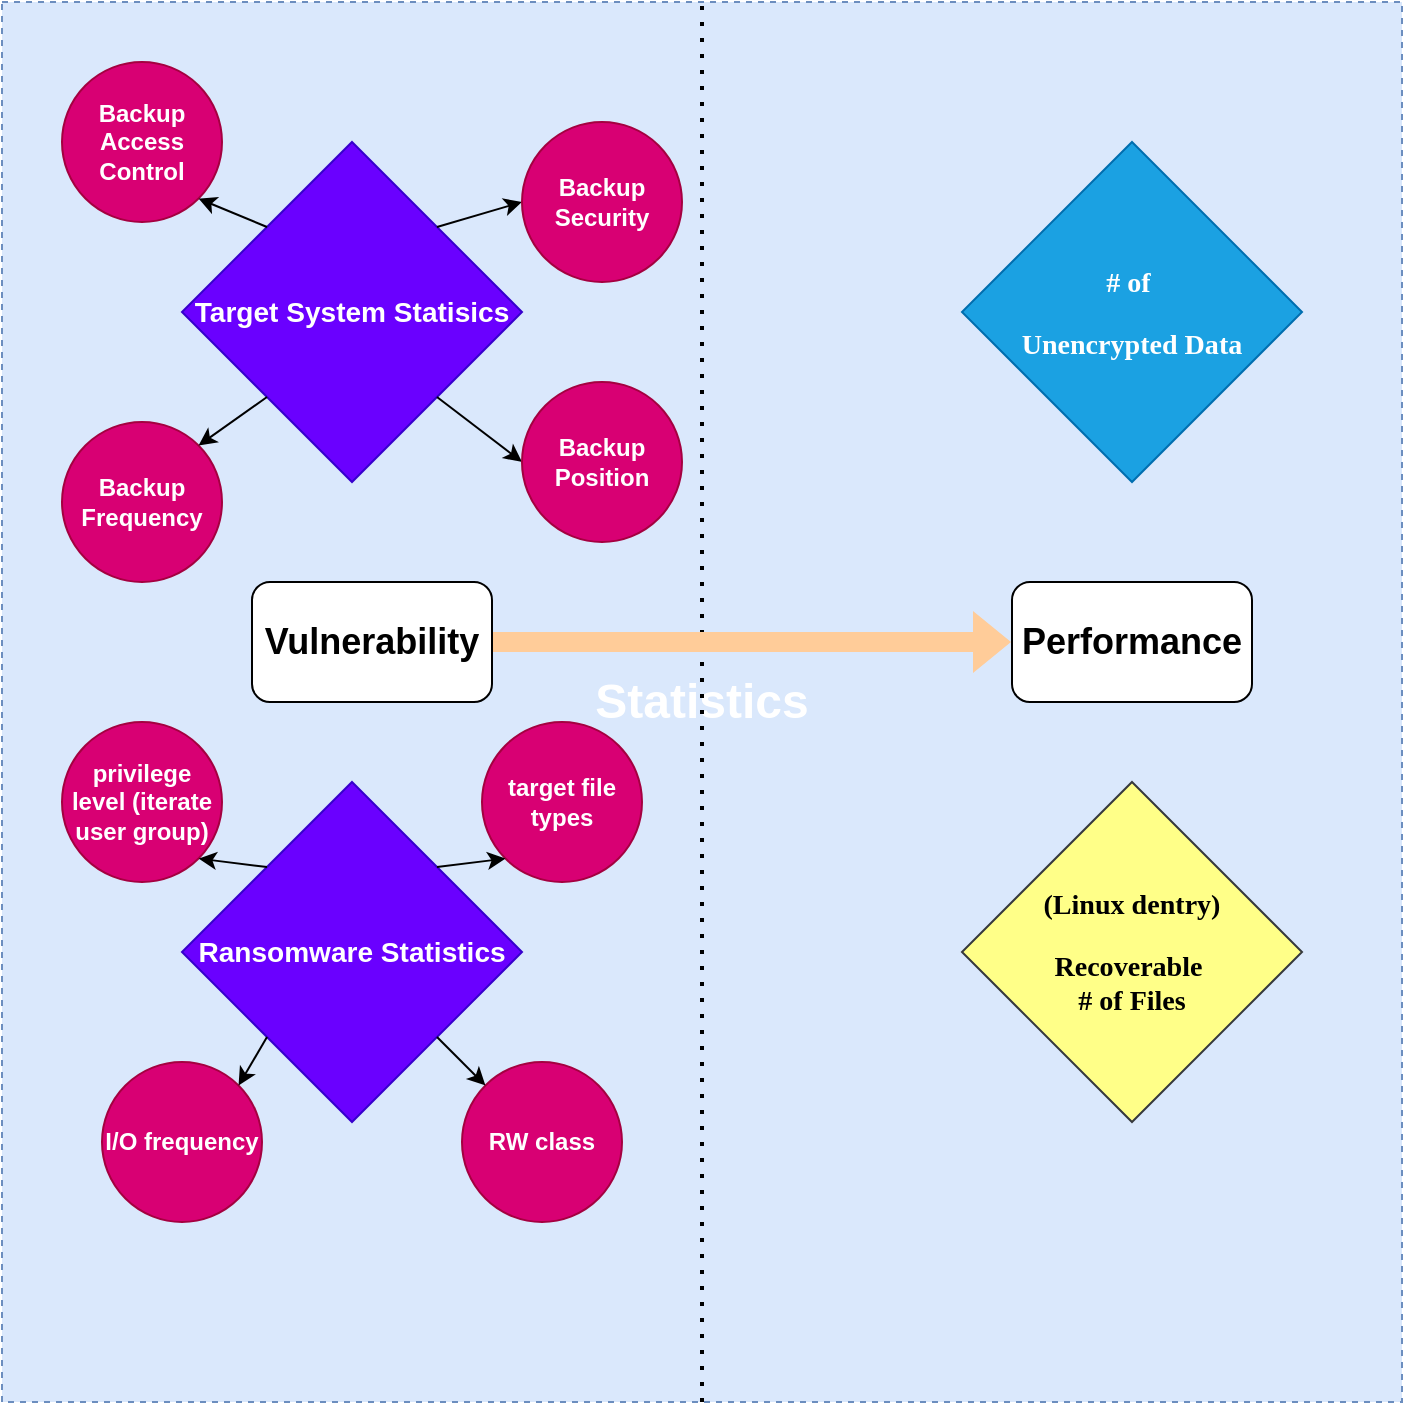 <mxfile version="21.2.9" type="github">
  <diagram name="Page-1" id="HjAe-cEzDwWQ3BzL_Kof">
    <mxGraphModel dx="1434" dy="764" grid="1" gridSize="10" guides="1" tooltips="1" connect="1" arrows="1" fold="1" page="1" pageScale="1" pageWidth="850" pageHeight="1100" math="0" shadow="0">
      <root>
        <mxCell id="0" />
        <mxCell id="1" parent="0" />
        <mxCell id="lzFla5q31AFlgDd7tzWI-1" value="&lt;h1&gt;&lt;font color=&quot;#ffffff&quot;&gt;Statistics&lt;/font&gt;&lt;/h1&gt;" style="whiteSpace=wrap;html=1;aspect=fixed;fillColor=#dae8fc;strokeColor=#6c8ebf;dashed=1;" vertex="1" parent="1">
          <mxGeometry x="30" y="10" width="700" height="700" as="geometry" />
        </mxCell>
        <mxCell id="lzFla5q31AFlgDd7tzWI-2" value="&lt;h3&gt;&lt;font face=&quot;Georgia&quot;&gt;# of&amp;nbsp;&lt;/font&gt;&lt;/h3&gt;&lt;h3&gt;&lt;font face=&quot;Georgia&quot;&gt;Unencrypted Data&lt;/font&gt;&lt;/h3&gt;" style="rhombus;whiteSpace=wrap;html=1;fillColor=#1ba1e2;fontColor=#ffffff;strokeColor=#006EAF;" vertex="1" parent="1">
          <mxGeometry x="510" y="80" width="170" height="170" as="geometry" />
        </mxCell>
        <mxCell id="lzFla5q31AFlgDd7tzWI-3" value="&lt;h3&gt;&lt;font face=&quot;Georgia&quot;&gt;(Linux dentry)&lt;/font&gt;&lt;/h3&gt;&lt;h3&gt;&lt;font face=&quot;Georgia&quot;&gt;Recoverable&amp;nbsp;&lt;br&gt;&lt;/font&gt;&lt;font face=&quot;Georgia&quot;&gt;# of Files&lt;/font&gt;&lt;/h3&gt;" style="rhombus;whiteSpace=wrap;html=1;fillColor=#ffff88;strokeColor=#36393d;" vertex="1" parent="1">
          <mxGeometry x="510" y="400" width="170" height="170" as="geometry" />
        </mxCell>
        <mxCell id="lzFla5q31AFlgDd7tzWI-4" value="&lt;h3&gt;Ransomware Statistics&lt;/h3&gt;" style="rhombus;whiteSpace=wrap;html=1;fillColor=#6a00ff;fontColor=#ffffff;strokeColor=#3700CC;" vertex="1" parent="1">
          <mxGeometry x="120" y="400" width="170" height="170" as="geometry" />
        </mxCell>
        <mxCell id="lzFla5q31AFlgDd7tzWI-5" value="&lt;h3&gt;Target System Statisics&lt;/h3&gt;" style="rhombus;whiteSpace=wrap;html=1;fillColor=#6a00ff;fontColor=#ffffff;strokeColor=#3700CC;" vertex="1" parent="1">
          <mxGeometry x="120" y="80" width="170" height="170" as="geometry" />
        </mxCell>
        <mxCell id="lzFla5q31AFlgDd7tzWI-6" value="" style="endArrow=classic;html=1;rounded=0;exitX=1;exitY=0;exitDx=0;exitDy=0;entryX=0;entryY=0.5;entryDx=0;entryDy=0;" edge="1" parent="1" source="lzFla5q31AFlgDd7tzWI-5" target="lzFla5q31AFlgDd7tzWI-7">
          <mxGeometry width="50" height="50" relative="1" as="geometry">
            <mxPoint x="310" y="480" as="sourcePoint" />
            <mxPoint x="360" y="430" as="targetPoint" />
          </mxGeometry>
        </mxCell>
        <mxCell id="lzFla5q31AFlgDd7tzWI-7" value="&lt;h4&gt;Backup Security&lt;/h4&gt;" style="ellipse;whiteSpace=wrap;html=1;aspect=fixed;fillColor=#d80073;fontColor=#ffffff;strokeColor=#A50040;" vertex="1" parent="1">
          <mxGeometry x="290" y="70" width="80" height="80" as="geometry" />
        </mxCell>
        <mxCell id="lzFla5q31AFlgDd7tzWI-8" value="" style="endArrow=none;dashed=1;html=1;dashPattern=1 3;strokeWidth=2;rounded=0;entryX=0.5;entryY=0;entryDx=0;entryDy=0;exitX=0.5;exitY=1;exitDx=0;exitDy=0;" edge="1" parent="1" source="lzFla5q31AFlgDd7tzWI-1" target="lzFla5q31AFlgDd7tzWI-1">
          <mxGeometry width="50" height="50" relative="1" as="geometry">
            <mxPoint x="400" y="370" as="sourcePoint" />
            <mxPoint x="450" y="320" as="targetPoint" />
          </mxGeometry>
        </mxCell>
        <mxCell id="lzFla5q31AFlgDd7tzWI-9" value="&lt;h2&gt;Vulnerability&lt;/h2&gt;" style="rounded=1;whiteSpace=wrap;html=1;" vertex="1" parent="1">
          <mxGeometry x="155" y="300" width="120" height="60" as="geometry" />
        </mxCell>
        <mxCell id="lzFla5q31AFlgDd7tzWI-10" value="&lt;h2&gt;Performance&lt;/h2&gt;" style="rounded=1;whiteSpace=wrap;html=1;" vertex="1" parent="1">
          <mxGeometry x="535" y="300" width="120" height="60" as="geometry" />
        </mxCell>
        <mxCell id="lzFla5q31AFlgDd7tzWI-11" value="" style="shape=flexArrow;endArrow=classic;html=1;rounded=0;entryX=0;entryY=0.5;entryDx=0;entryDy=0;exitX=1;exitY=0.5;exitDx=0;exitDy=0;fillColor=#ffcc99;strokeColor=none;" edge="1" parent="1" source="lzFla5q31AFlgDd7tzWI-9" target="lzFla5q31AFlgDd7tzWI-10">
          <mxGeometry width="50" height="50" relative="1" as="geometry">
            <mxPoint x="380" y="330" as="sourcePoint" />
            <mxPoint x="430" y="280" as="targetPoint" />
          </mxGeometry>
        </mxCell>
        <mxCell id="lzFla5q31AFlgDd7tzWI-12" value="" style="endArrow=classic;html=1;rounded=0;exitX=1;exitY=1;exitDx=0;exitDy=0;entryX=0;entryY=0.5;entryDx=0;entryDy=0;" edge="1" parent="1" source="lzFla5q31AFlgDd7tzWI-5" target="lzFla5q31AFlgDd7tzWI-13">
          <mxGeometry width="50" height="50" relative="1" as="geometry">
            <mxPoint x="270" y="250" as="sourcePoint" />
            <mxPoint x="320" y="200" as="targetPoint" />
          </mxGeometry>
        </mxCell>
        <mxCell id="lzFla5q31AFlgDd7tzWI-13" value="&lt;h4&gt;Backup Position&lt;/h4&gt;" style="ellipse;whiteSpace=wrap;html=1;aspect=fixed;fillColor=#d80073;fontColor=#ffffff;strokeColor=#A50040;" vertex="1" parent="1">
          <mxGeometry x="290" y="200" width="80" height="80" as="geometry" />
        </mxCell>
        <mxCell id="lzFla5q31AFlgDd7tzWI-14" value="&lt;h4&gt;Backup Frequency&lt;/h4&gt;" style="ellipse;whiteSpace=wrap;html=1;aspect=fixed;fillColor=#d80073;fontColor=#ffffff;strokeColor=#A50040;" vertex="1" parent="1">
          <mxGeometry x="60" y="220" width="80" height="80" as="geometry" />
        </mxCell>
        <mxCell id="lzFla5q31AFlgDd7tzWI-15" value="" style="endArrow=classic;html=1;rounded=0;exitX=0;exitY=1;exitDx=0;exitDy=0;entryX=1;entryY=0;entryDx=0;entryDy=0;" edge="1" parent="1" source="lzFla5q31AFlgDd7tzWI-5" target="lzFla5q31AFlgDd7tzWI-14">
          <mxGeometry width="50" height="50" relative="1" as="geometry">
            <mxPoint x="258" y="218" as="sourcePoint" />
            <mxPoint x="310" y="250" as="targetPoint" />
          </mxGeometry>
        </mxCell>
        <mxCell id="lzFla5q31AFlgDd7tzWI-16" value="&lt;h4&gt;Backup Access Control&lt;/h4&gt;" style="ellipse;whiteSpace=wrap;html=1;aspect=fixed;fillColor=#d80073;fontColor=#ffffff;strokeColor=#A50040;" vertex="1" parent="1">
          <mxGeometry x="60" y="40" width="80" height="80" as="geometry" />
        </mxCell>
        <mxCell id="lzFla5q31AFlgDd7tzWI-17" value="" style="endArrow=classic;html=1;rounded=0;exitX=0;exitY=0;exitDx=0;exitDy=0;entryX=1;entryY=1;entryDx=0;entryDy=0;" edge="1" parent="1" source="lzFla5q31AFlgDd7tzWI-5" target="lzFla5q31AFlgDd7tzWI-16">
          <mxGeometry width="50" height="50" relative="1" as="geometry">
            <mxPoint x="258" y="133" as="sourcePoint" />
            <mxPoint x="310" y="110" as="targetPoint" />
          </mxGeometry>
        </mxCell>
        <mxCell id="lzFla5q31AFlgDd7tzWI-18" value="&lt;h4&gt;privilege level (iterate user group)&lt;/h4&gt;" style="ellipse;whiteSpace=wrap;html=1;aspect=fixed;fillColor=#d80073;fontColor=#ffffff;strokeColor=#A50040;" vertex="1" parent="1">
          <mxGeometry x="60" y="370" width="80" height="80" as="geometry" />
        </mxCell>
        <mxCell id="lzFla5q31AFlgDd7tzWI-19" value="" style="endArrow=classic;html=1;rounded=0;exitX=0;exitY=0;exitDx=0;exitDy=0;entryX=1;entryY=1;entryDx=0;entryDy=0;" edge="1" parent="1" source="lzFla5q31AFlgDd7tzWI-4" target="lzFla5q31AFlgDd7tzWI-18">
          <mxGeometry width="50" height="50" relative="1" as="geometry">
            <mxPoint x="173" y="218" as="sourcePoint" />
            <mxPoint x="138" y="242" as="targetPoint" />
          </mxGeometry>
        </mxCell>
        <mxCell id="lzFla5q31AFlgDd7tzWI-20" value="&lt;h4&gt;RW class&lt;/h4&gt;" style="ellipse;whiteSpace=wrap;html=1;aspect=fixed;fillColor=#d80073;fontColor=#ffffff;strokeColor=#A50040;" vertex="1" parent="1">
          <mxGeometry x="260" y="540" width="80" height="80" as="geometry" />
        </mxCell>
        <mxCell id="lzFla5q31AFlgDd7tzWI-21" value="" style="endArrow=classic;html=1;rounded=0;exitX=1;exitY=1;exitDx=0;exitDy=0;entryX=0;entryY=0;entryDx=0;entryDy=0;" edge="1" parent="1" source="lzFla5q31AFlgDd7tzWI-4" target="lzFla5q31AFlgDd7tzWI-20">
          <mxGeometry width="50" height="50" relative="1" as="geometry">
            <mxPoint x="173" y="218" as="sourcePoint" />
            <mxPoint x="138" y="242" as="targetPoint" />
          </mxGeometry>
        </mxCell>
        <mxCell id="lzFla5q31AFlgDd7tzWI-22" value="&lt;h4&gt;I/O frequency&lt;/h4&gt;" style="ellipse;whiteSpace=wrap;html=1;aspect=fixed;fillColor=#d80073;fontColor=#ffffff;strokeColor=#A50040;" vertex="1" parent="1">
          <mxGeometry x="80" y="540" width="80" height="80" as="geometry" />
        </mxCell>
        <mxCell id="lzFla5q31AFlgDd7tzWI-23" value="" style="endArrow=classic;html=1;rounded=0;exitX=0;exitY=1;exitDx=0;exitDy=0;entryX=1;entryY=0;entryDx=0;entryDy=0;" edge="1" parent="1" source="lzFla5q31AFlgDd7tzWI-4" target="lzFla5q31AFlgDd7tzWI-22">
          <mxGeometry width="50" height="50" relative="1" as="geometry">
            <mxPoint x="173" y="218" as="sourcePoint" />
            <mxPoint x="138" y="242" as="targetPoint" />
          </mxGeometry>
        </mxCell>
        <mxCell id="lzFla5q31AFlgDd7tzWI-25" value="&lt;h4&gt;target file types&lt;/h4&gt;" style="ellipse;whiteSpace=wrap;html=1;aspect=fixed;fillColor=#d80073;fontColor=#ffffff;strokeColor=#A50040;" vertex="1" parent="1">
          <mxGeometry x="270" y="370" width="80" height="80" as="geometry" />
        </mxCell>
        <mxCell id="lzFla5q31AFlgDd7tzWI-26" value="" style="endArrow=classic;html=1;rounded=0;exitX=1;exitY=0;exitDx=0;exitDy=0;entryX=0;entryY=1;entryDx=0;entryDy=0;" edge="1" parent="1" source="lzFla5q31AFlgDd7tzWI-4" target="lzFla5q31AFlgDd7tzWI-25">
          <mxGeometry width="50" height="50" relative="1" as="geometry">
            <mxPoint x="173" y="453" as="sourcePoint" />
            <mxPoint x="138" y="448" as="targetPoint" />
          </mxGeometry>
        </mxCell>
      </root>
    </mxGraphModel>
  </diagram>
</mxfile>
